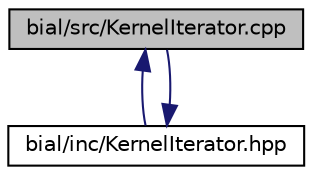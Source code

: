 digraph "bial/src/KernelIterator.cpp"
{
  edge [fontname="Helvetica",fontsize="10",labelfontname="Helvetica",labelfontsize="10"];
  node [fontname="Helvetica",fontsize="10",shape=record];
  Node1 [label="bial/src/KernelIterator.cpp",height=0.2,width=0.4,color="black", fillcolor="grey75", style="filled", fontcolor="black"];
  Node1 -> Node2 [dir="back",color="midnightblue",fontsize="10",style="solid",fontname="Helvetica"];
  Node2 [label="bial/inc/KernelIterator.hpp",height=0.2,width=0.4,color="black", fillcolor="white", style="filled",URL="$_kernel_iterator_8hpp.html"];
  Node2 -> Node1 [dir="back",color="midnightblue",fontsize="10",style="solid",fontname="Helvetica"];
}
